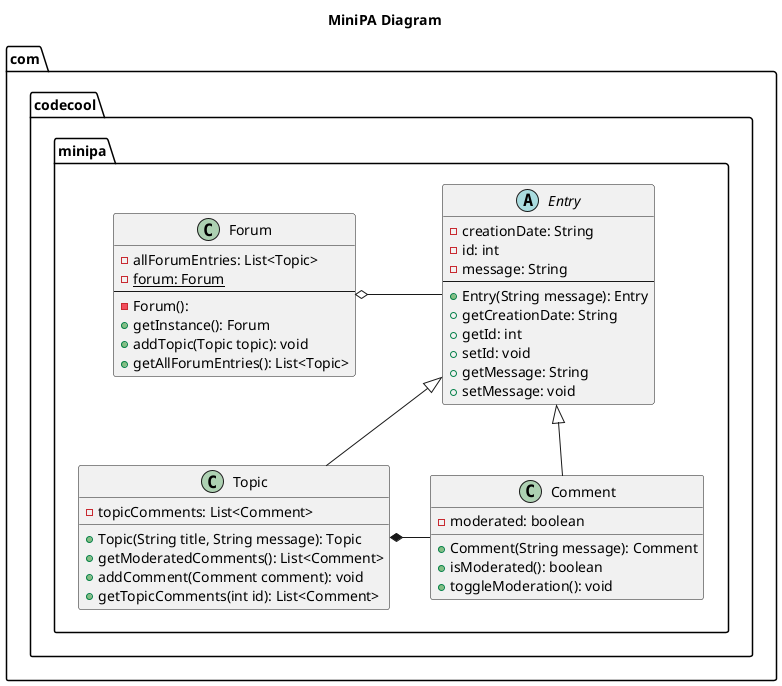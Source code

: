 @startuml


title MiniPA Diagram


package "com.codecool.minipa" {


    together {

        class Forum {
                - allForumEntries: List<Topic>
                - {static} forum: Forum
                --
                - Forum():
                + getInstance(): Forum
                + addTopic(Topic topic): void
                + getAllForumEntries(): List<Topic>
        }

        abstract class Entry {
            - creationDate: String
            - id: int
            - message: String
            --
            + Entry(String message): Entry
            + getCreationDate: String
            + getId: int
            + setId: void
            + getMessage: String
            + setMessage: void
        }

    }

    together {

        class Topic extends Entry {

            - topicComments: List<Comment>
            + Topic(String title, String message): Topic
            + getModeratedComments(): List<Comment>
            + addComment(Comment comment): void
            + getTopicComments(int id): List<Comment>
        }


        class Comment extends Entry {

                    - moderated: boolean
                    + Comment(String message): Comment
                    + isModerated(): boolean
                    + toggleModeration(): void
                }


    }

Forum o- Entry : "               "
Topic *- Comment : " "

Forum -[hidden]-> Topic


}


@enduml